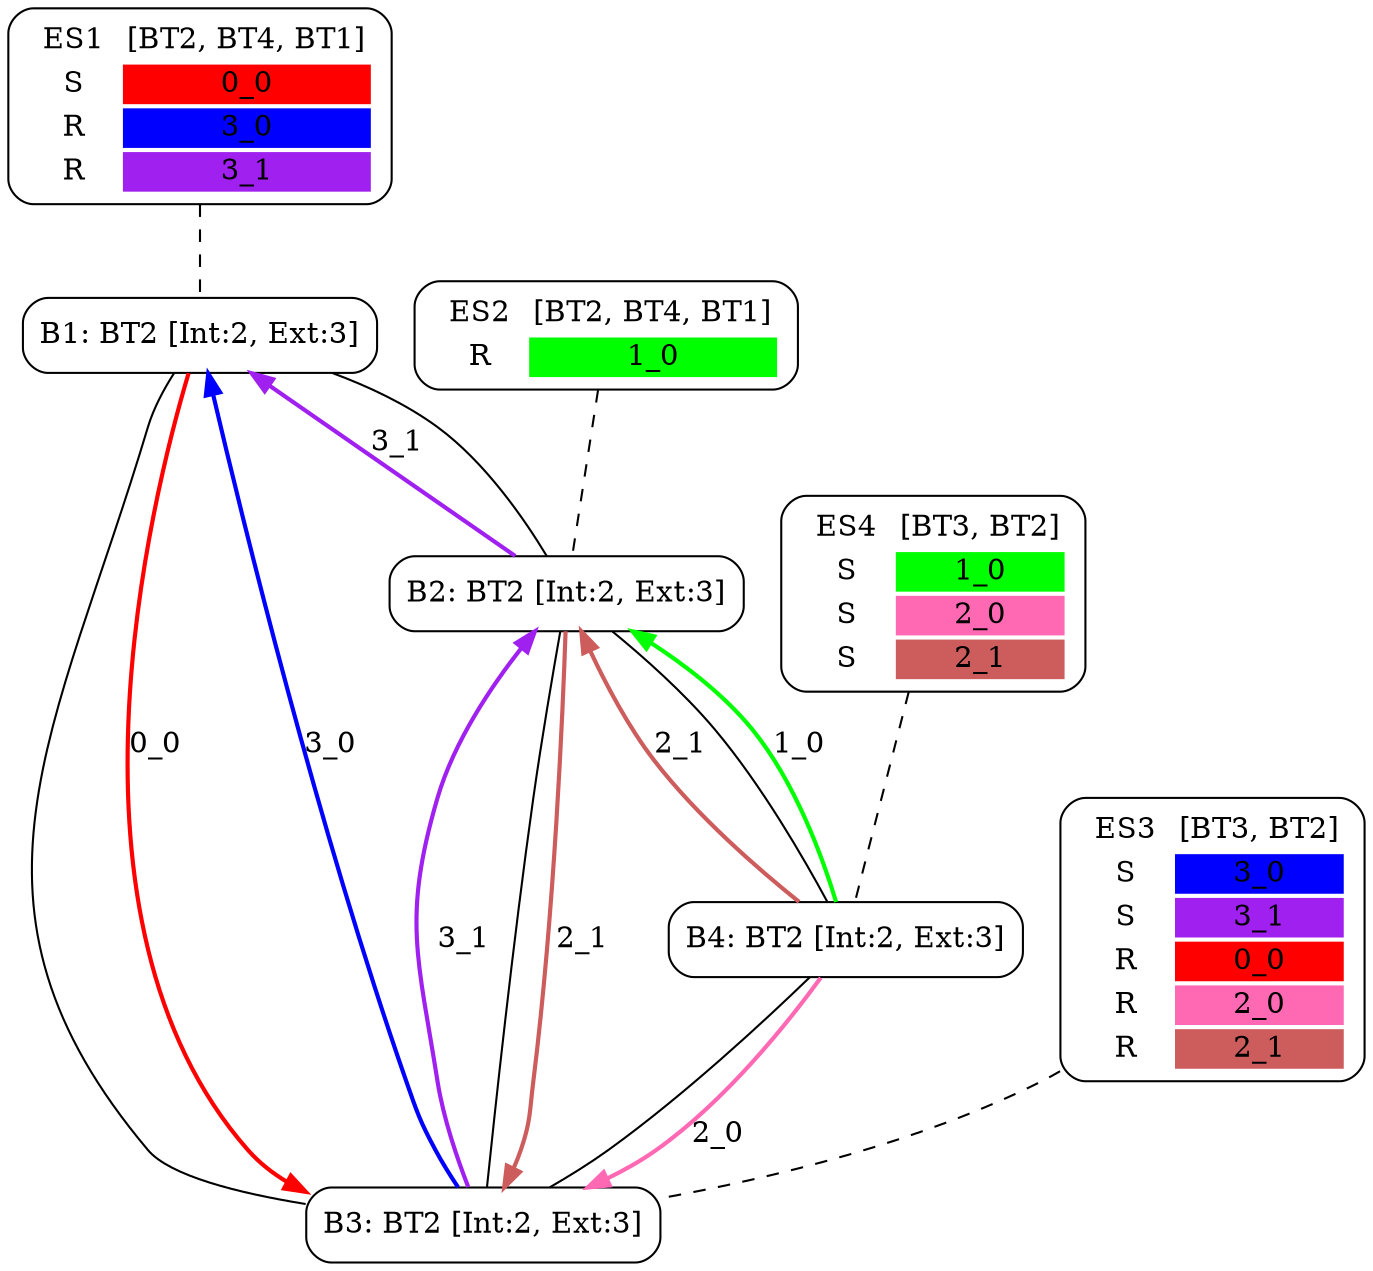 digraph network {
  ES1 [ label=<<TABLE  BORDER="0"><TR> <TD ALIGN="CENTER" BORDER="0"> ES1 </TD> <TD>[BT2, BT4, BT1]</TD> </TR><TR><TD>S</TD><TD BGCOLOR="red">0_0</TD></TR>
<TR><TD>R</TD><TD BGCOLOR="blue">3_0</TD></TR>
<TR><TD>R</TD><TD BGCOLOR="purple">3_1</TD></TR>
</TABLE>> shape="box" style="rounded" ];
  ES2 [ label=<<TABLE  BORDER="0"><TR> <TD ALIGN="CENTER" BORDER="0"> ES2 </TD> <TD>[BT2, BT4, BT1]</TD> </TR><TR><TD>R</TD><TD BGCOLOR="green">1_0</TD></TR>
</TABLE>> shape="box" style="rounded" ];
  ES3 [ label=<<TABLE  BORDER="0"><TR> <TD ALIGN="CENTER" BORDER="0"> ES3 </TD> <TD>[BT3, BT2]</TD> </TR><TR><TD>S</TD><TD BGCOLOR="blue">3_0</TD></TR>
<TR><TD>S</TD><TD BGCOLOR="purple">3_1</TD></TR>
<TR><TD>R</TD><TD BGCOLOR="red">0_0</TD></TR>
<TR><TD>R</TD><TD BGCOLOR="hotpink">2_0</TD></TR>
<TR><TD>R</TD><TD BGCOLOR="indianred">2_1</TD></TR>
</TABLE>> shape="box" style="rounded" ];
  ES4 [ label=<<TABLE  BORDER="0"><TR> <TD ALIGN="CENTER" BORDER="0"> ES4 </TD> <TD>[BT3, BT2]</TD> </TR><TR><TD>S</TD><TD BGCOLOR="green">1_0</TD></TR>
<TR><TD>S</TD><TD BGCOLOR="hotpink">2_0</TD></TR>
<TR><TD>S</TD><TD BGCOLOR="indianred">2_1</TD></TR>
</TABLE>> shape="box" style="rounded" ];
  B1 [ label="B1: BT2 [Int:2, Ext:3]" shape="box" style="rounded" ];
  B2 [ label="B2: BT2 [Int:2, Ext:3]" shape="box" style="rounded" ];
  B3 [ label="B3: BT2 [Int:2, Ext:3]" shape="box" style="rounded" ];
  B4 [ label="B4: BT2 [Int:2, Ext:3]" shape="box" style="rounded" ];
  ES1 -> B1 [ style="dashed" arrowhead="none" ];
  ES2 -> B2 [ style="dashed" arrowhead="none" ];
  ES3 -> B3 [ style="dashed" arrowhead="none" ];
  ES4 -> B4 [ style="dashed" arrowhead="none" ];
  B1 -> B2 [ arrowhead="none" ];
  B1 -> B3 [ arrowhead="none" ];
  B2 -> B3 [ arrowhead="none" ];
  B2 -> B4 [ arrowhead="none" ];
  B3 -> B4 [ arrowhead="none" ];
  B1 -> B3 [ label="0_0" color="red" style="bold" ];
  B4 -> B2 [ label="1_0" color="green" style="bold" ];
  B4 -> B3 [ label="2_0" color="hotpink" style="bold" ];
  B4 -> B2 [ label="2_1" color="indianred" style="bold" ];
  B2 -> B3 [ label="2_1" color="indianred" style="bold" ];
  B3 -> B1 [ label="3_0" color="blue" style="bold" ];
  B3 -> B2 [ label="3_1" color="purple" style="bold" ];
  B2 -> B1 [ label="3_1" color="purple" style="bold" ];
}
